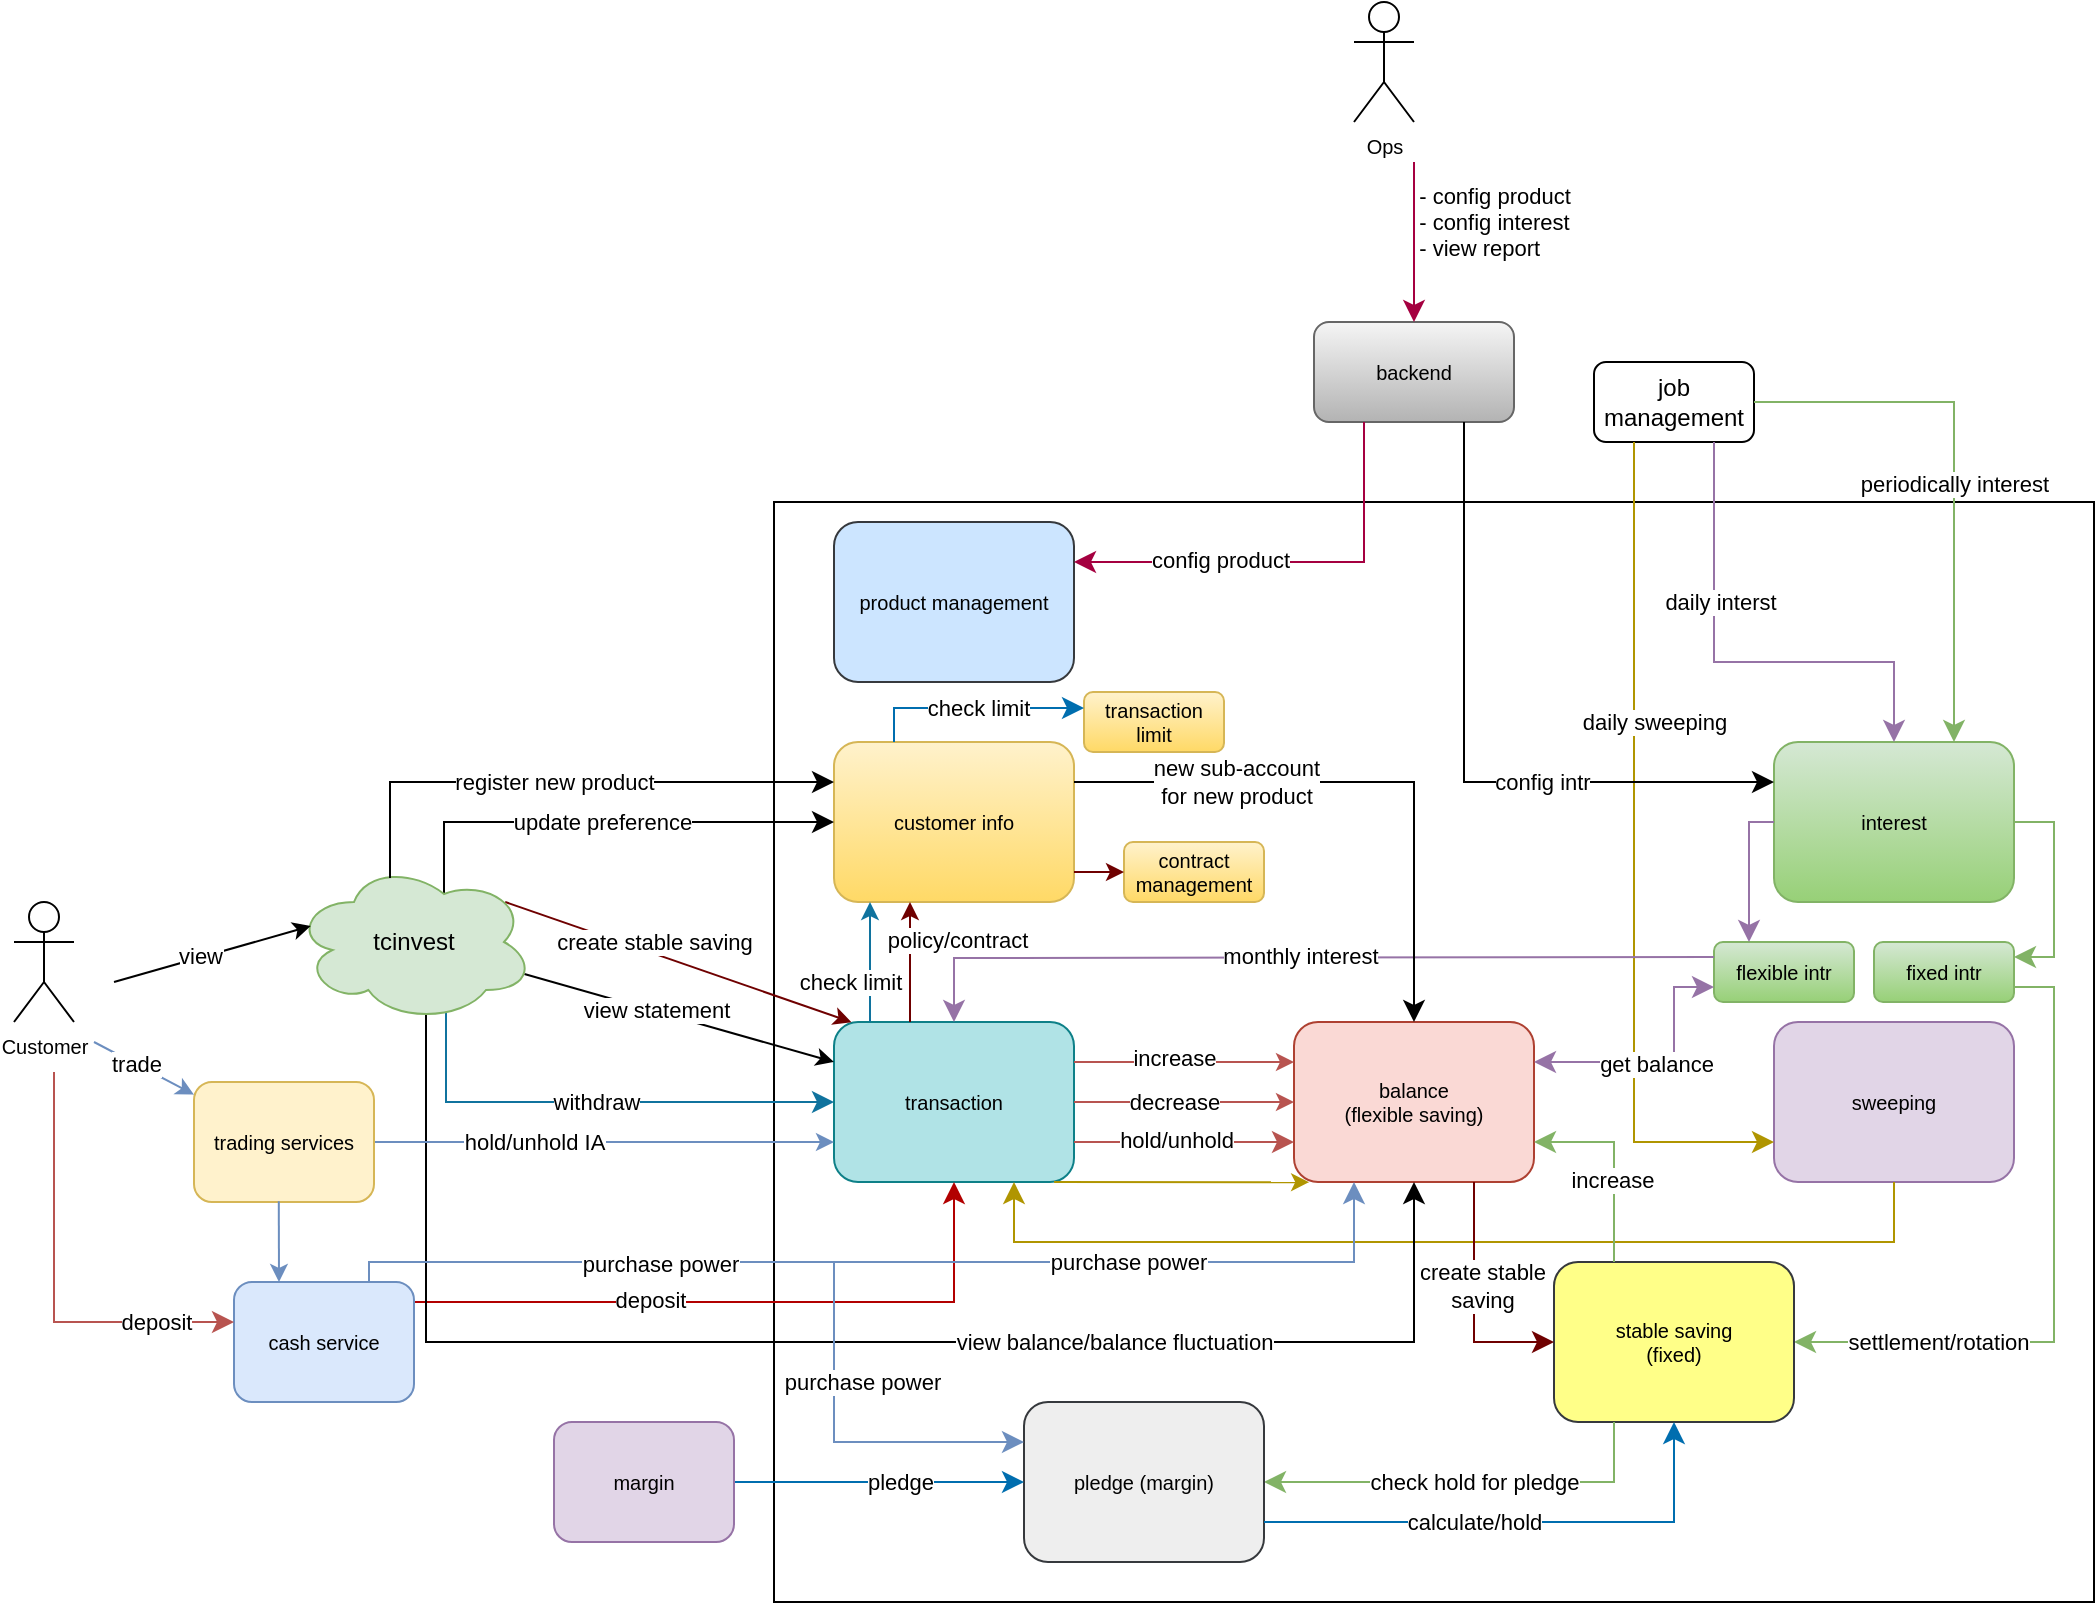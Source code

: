 <mxfile version="20.8.15" type="github">
  <diagram id="QirQOxqdsBDgFj3gGUnx" name="Page-1">
    <mxGraphModel dx="2212" dy="1907" grid="1" gridSize="10" guides="1" tooltips="1" connect="1" arrows="1" fold="1" page="1" pageScale="1" pageWidth="850" pageHeight="1100" math="0" shadow="0">
      <root>
        <mxCell id="0" />
        <mxCell id="1" parent="0" />
        <mxCell id="ImQqx0ltVzmmWUaQApum-51" value="" style="rounded=0;whiteSpace=wrap;html=1;fontColor=default;" parent="1" vertex="1">
          <mxGeometry x="180" y="100" width="660" height="550" as="geometry" />
        </mxCell>
        <mxCell id="02onX3YyNPy_yh-qRUFS-19" value="Customer" style="shape=umlActor;verticalLabelPosition=bottom;verticalAlign=top;html=1;outlineConnect=0;fontSize=10;" parent="1" vertex="1">
          <mxGeometry x="-200" y="300" width="30" height="60" as="geometry" />
        </mxCell>
        <mxCell id="02onX3YyNPy_yh-qRUFS-50" value="transaction" style="rounded=1;whiteSpace=wrap;html=1;fontSize=10;fillColor=#b0e3e6;strokeColor=#0e8088;" parent="1" vertex="1">
          <mxGeometry x="210" y="360" width="120" height="80" as="geometry" />
        </mxCell>
        <mxCell id="02onX3YyNPy_yh-qRUFS-51" value="backend" style="rounded=1;whiteSpace=wrap;html=1;fontSize=10;fillColor=#f5f5f5;gradientColor=#b3b3b3;strokeColor=#666666;" parent="1" vertex="1">
          <mxGeometry x="450" y="10" width="100" height="50" as="geometry" />
        </mxCell>
        <mxCell id="02onX3YyNPy_yh-qRUFS-52" value="sweeping" style="rounded=1;whiteSpace=wrap;html=1;fontSize=10;fillColor=#e1d5e7;strokeColor=#9673a6;" parent="1" vertex="1">
          <mxGeometry x="680" y="360" width="120" height="80" as="geometry" />
        </mxCell>
        <mxCell id="02onX3YyNPy_yh-qRUFS-53" value="customer info" style="rounded=1;whiteSpace=wrap;html=1;fontSize=10;fillColor=#fff2cc;gradientColor=#ffd966;strokeColor=#d6b656;" parent="1" vertex="1">
          <mxGeometry x="210" y="220" width="120" height="80" as="geometry" />
        </mxCell>
        <mxCell id="02onX3YyNPy_yh-qRUFS-54" value="balance&lt;br&gt;(flexible saving)" style="rounded=1;whiteSpace=wrap;html=1;fontSize=10;fillColor=#fad9d5;strokeColor=#ae4132;" parent="1" vertex="1">
          <mxGeometry x="440" y="360" width="120" height="80" as="geometry" />
        </mxCell>
        <mxCell id="02onX3YyNPy_yh-qRUFS-55" value="interest" style="rounded=1;whiteSpace=wrap;html=1;fontSize=10;fillColor=#d5e8d4;gradientColor=#97d077;strokeColor=#82b366;" parent="1" vertex="1">
          <mxGeometry x="680" y="220" width="120" height="80" as="geometry" />
        </mxCell>
        <mxCell id="ImQqx0ltVzmmWUaQApum-5" value="" style="edgeStyle=elbowEdgeStyle;elbow=vertical;endArrow=classic;html=1;curved=0;rounded=0;endSize=8;startSize=8;entryX=0.5;entryY=1;entryDx=0;entryDy=0;fillColor=#e51400;strokeColor=#B20000;exitX=1;exitY=0.75;exitDx=0;exitDy=0;" parent="1" target="02onX3YyNPy_yh-qRUFS-50" edge="1" source="jaPn64TZXsZsPoWDlisM-8">
          <mxGeometry width="50" height="50" relative="1" as="geometry">
            <mxPoint x="70" y="450" as="sourcePoint" />
            <mxPoint x="310" y="480" as="targetPoint" />
            <Array as="points">
              <mxPoint x="180" y="500" />
              <mxPoint x="190" y="520" />
            </Array>
          </mxGeometry>
        </mxCell>
        <mxCell id="ImQqx0ltVzmmWUaQApum-6" value="deposit" style="edgeLabel;html=1;align=center;verticalAlign=middle;resizable=0;points=[];" parent="ImQqx0ltVzmmWUaQApum-5" vertex="1" connectable="0">
          <mxGeometry x="-0.169" y="-2" relative="1" as="geometry">
            <mxPoint x="1" y="-3" as="offset" />
          </mxGeometry>
        </mxCell>
        <mxCell id="ImQqx0ltVzmmWUaQApum-7" value="" style="endArrow=classic;html=1;rounded=0;entryX=0;entryY=0.5;entryDx=0;entryDy=0;exitX=1;exitY=0.5;exitDx=0;exitDy=0;fillColor=#f8cecc;strokeColor=#b85450;" parent="1" source="02onX3YyNPy_yh-qRUFS-50" target="02onX3YyNPy_yh-qRUFS-54" edge="1">
          <mxGeometry width="50" height="50" relative="1" as="geometry">
            <mxPoint x="260" y="380" as="sourcePoint" />
            <mxPoint x="310" y="330" as="targetPoint" />
          </mxGeometry>
        </mxCell>
        <mxCell id="ImQqx0ltVzmmWUaQApum-10" value="decrease" style="edgeLabel;html=1;align=center;verticalAlign=middle;resizable=0;points=[];" parent="ImQqx0ltVzmmWUaQApum-7" vertex="1" connectable="0">
          <mxGeometry x="-0.226" relative="1" as="geometry">
            <mxPoint x="7" as="offset" />
          </mxGeometry>
        </mxCell>
        <mxCell id="ImQqx0ltVzmmWUaQApum-9" value="job management" style="rounded=1;whiteSpace=wrap;html=1;" parent="1" vertex="1">
          <mxGeometry x="590" y="30" width="80" height="40" as="geometry" />
        </mxCell>
        <mxCell id="ImQqx0ltVzmmWUaQApum-11" value="Ops" style="shape=umlActor;verticalLabelPosition=bottom;verticalAlign=top;html=1;outlineConnect=0;fontSize=10;" parent="1" vertex="1">
          <mxGeometry x="470" y="-150" width="30" height="60" as="geometry" />
        </mxCell>
        <mxCell id="ImQqx0ltVzmmWUaQApum-12" value="" style="edgeStyle=elbowEdgeStyle;elbow=vertical;endArrow=classic;html=1;curved=0;rounded=0;endSize=8;startSize=8;exitX=0.75;exitY=1;exitDx=0;exitDy=0;entryX=0.5;entryY=0;entryDx=0;entryDy=0;fillColor=#e1d5e7;strokeColor=#9673a6;" parent="1" source="ImQqx0ltVzmmWUaQApum-9" target="02onX3YyNPy_yh-qRUFS-55" edge="1">
          <mxGeometry width="50" height="50" relative="1" as="geometry">
            <mxPoint x="610" y="240" as="sourcePoint" />
            <mxPoint x="660" y="190" as="targetPoint" />
            <Array as="points">
              <mxPoint x="730" y="180" />
            </Array>
          </mxGeometry>
        </mxCell>
        <mxCell id="ImQqx0ltVzmmWUaQApum-13" value="daily interst" style="edgeLabel;html=1;align=center;verticalAlign=middle;resizable=0;points=[];" parent="ImQqx0ltVzmmWUaQApum-12" vertex="1" connectable="0">
          <mxGeometry x="-0.108" y="3" relative="1" as="geometry">
            <mxPoint y="-27" as="offset" />
          </mxGeometry>
        </mxCell>
        <mxCell id="ImQqx0ltVzmmWUaQApum-15" value="" style="edgeStyle=elbowEdgeStyle;elbow=vertical;endArrow=classic;html=1;curved=0;rounded=0;endSize=8;startSize=8;entryX=0.5;entryY=0;entryDx=0;entryDy=0;fillColor=#d80073;strokeColor=#A50040;" parent="1" target="02onX3YyNPy_yh-qRUFS-51" edge="1">
          <mxGeometry width="50" height="50" relative="1" as="geometry">
            <mxPoint x="500" y="-70" as="sourcePoint" />
            <mxPoint x="420" y="320" as="targetPoint" />
            <Array as="points">
              <mxPoint x="460" y="-30" />
            </Array>
          </mxGeometry>
        </mxCell>
        <mxCell id="ImQqx0ltVzmmWUaQApum-45" value="&lt;div style=&quot;text-align: left;&quot;&gt;- config product&lt;/div&gt;&lt;div style=&quot;text-align: left;&quot;&gt;- config interest&lt;/div&gt;&lt;div style=&quot;text-align: left;&quot;&gt;- view report&lt;/div&gt;" style="edgeLabel;html=1;align=center;verticalAlign=middle;resizable=0;points=[];fontColor=default;" parent="ImQqx0ltVzmmWUaQApum-15" vertex="1" connectable="0">
          <mxGeometry x="-0.146" y="-1" relative="1" as="geometry">
            <mxPoint x="41" y="-4" as="offset" />
          </mxGeometry>
        </mxCell>
        <mxCell id="ImQqx0ltVzmmWUaQApum-19" value="" style="edgeStyle=elbowEdgeStyle;elbow=vertical;endArrow=classic;html=1;curved=0;rounded=0;endSize=8;startSize=8;exitX=0.25;exitY=1;exitDx=0;exitDy=0;fillColor=#e3c800;strokeColor=#B09500;" parent="1" source="ImQqx0ltVzmmWUaQApum-9" edge="1">
          <mxGeometry width="50" height="50" relative="1" as="geometry">
            <mxPoint x="510" y="310" as="sourcePoint" />
            <mxPoint x="680" y="420" as="targetPoint" />
            <Array as="points">
              <mxPoint x="630" y="420" />
              <mxPoint x="660" y="330" />
            </Array>
          </mxGeometry>
        </mxCell>
        <mxCell id="ImQqx0ltVzmmWUaQApum-20" value="daily sweeping" style="edgeLabel;html=1;align=center;verticalAlign=middle;resizable=0;points=[];fontColor=default;" parent="ImQqx0ltVzmmWUaQApum-19" vertex="1" connectable="0">
          <mxGeometry x="0.168" y="-1" relative="1" as="geometry">
            <mxPoint x="11" y="-106" as="offset" />
          </mxGeometry>
        </mxCell>
        <mxCell id="ImQqx0ltVzmmWUaQApum-21" value="" style="edgeStyle=segmentEdgeStyle;endArrow=classic;html=1;curved=0;rounded=0;endSize=8;startSize=8;fillColor=#b1ddf0;strokeColor=#10739e;entryX=0;entryY=0.5;entryDx=0;entryDy=0;exitX=0.8;exitY=0.8;exitDx=0;exitDy=0;exitPerimeter=0;" parent="1" target="02onX3YyNPy_yh-qRUFS-50" edge="1" source="jaPn64TZXsZsPoWDlisM-1">
          <mxGeometry width="50" height="50" relative="1" as="geometry">
            <mxPoint x="100" y="400" as="sourcePoint" />
            <mxPoint x="210" y="407" as="targetPoint" />
            <Array as="points">
              <mxPoint x="16" y="400" />
            </Array>
          </mxGeometry>
        </mxCell>
        <mxCell id="ImQqx0ltVzmmWUaQApum-22" value="withdraw" style="edgeLabel;html=1;align=center;verticalAlign=middle;resizable=0;points=[];" parent="ImQqx0ltVzmmWUaQApum-21" vertex="1" connectable="0">
          <mxGeometry x="-0.16" y="1" relative="1" as="geometry">
            <mxPoint x="37" y="1" as="offset" />
          </mxGeometry>
        </mxCell>
        <mxCell id="ImQqx0ltVzmmWUaQApum-23" value="" style="endArrow=classic;html=1;rounded=0;entryX=0.25;entryY=1;entryDx=0;entryDy=0;exitX=0.25;exitY=0;exitDx=0;exitDy=0;fillColor=#b1ddf0;strokeColor=#10739e;" parent="1" edge="1">
          <mxGeometry width="50" height="50" relative="1" as="geometry">
            <mxPoint x="228" y="360" as="sourcePoint" />
            <mxPoint x="228" y="300" as="targetPoint" />
          </mxGeometry>
        </mxCell>
        <mxCell id="ImQqx0ltVzmmWUaQApum-24" value="check limit" style="edgeLabel;html=1;align=center;verticalAlign=middle;resizable=0;points=[];" parent="ImQqx0ltVzmmWUaQApum-23" vertex="1" connectable="0">
          <mxGeometry x="-0.329" relative="1" as="geometry">
            <mxPoint x="-10" as="offset" />
          </mxGeometry>
        </mxCell>
        <mxCell id="ImQqx0ltVzmmWUaQApum-27" value="" style="edgeStyle=elbowEdgeStyle;elbow=horizontal;endArrow=classic;html=1;curved=0;rounded=0;endSize=8;startSize=8;entryX=0.75;entryY=1;entryDx=0;entryDy=0;exitX=0.5;exitY=1;exitDx=0;exitDy=0;fillColor=#e3c800;strokeColor=#B09500;" parent="1" source="02onX3YyNPy_yh-qRUFS-52" target="02onX3YyNPy_yh-qRUFS-50" edge="1">
          <mxGeometry width="50" height="50" relative="1" as="geometry">
            <mxPoint x="400" y="370" as="sourcePoint" />
            <mxPoint x="450" y="320" as="targetPoint" />
            <Array as="points">
              <mxPoint x="620" y="470" />
            </Array>
          </mxGeometry>
        </mxCell>
        <mxCell id="ImQqx0ltVzmmWUaQApum-29" value="" style="edgeStyle=elbowEdgeStyle;elbow=vertical;endArrow=classic;html=1;curved=0;rounded=0;endSize=8;startSize=8;fontColor=default;entryX=0.75;entryY=0;entryDx=0;entryDy=0;exitX=1;exitY=0.5;exitDx=0;exitDy=0;fillColor=#d5e8d4;gradientColor=#97d077;strokeColor=#82b366;" parent="1" source="ImQqx0ltVzmmWUaQApum-9" target="02onX3YyNPy_yh-qRUFS-55" edge="1">
          <mxGeometry width="50" height="50" relative="1" as="geometry">
            <mxPoint x="440" y="240" as="sourcePoint" />
            <mxPoint x="490" y="190" as="targetPoint" />
            <Array as="points">
              <mxPoint x="720" y="50" />
              <mxPoint x="750" y="120" />
            </Array>
          </mxGeometry>
        </mxCell>
        <mxCell id="ImQqx0ltVzmmWUaQApum-30" value="periodically interest" style="edgeLabel;html=1;align=center;verticalAlign=middle;resizable=0;points=[];fontColor=default;" parent="ImQqx0ltVzmmWUaQApum-29" vertex="1" connectable="0">
          <mxGeometry x="0.045" relative="1" as="geometry">
            <mxPoint as="offset" />
          </mxGeometry>
        </mxCell>
        <mxCell id="ImQqx0ltVzmmWUaQApum-31" value="" style="edgeStyle=orthogonalEdgeStyle;elbow=vertical;endArrow=classic;html=1;rounded=0;endSize=8;startSize=8;fontColor=default;exitX=1;exitY=0.75;exitDx=0;exitDy=0;fillColor=#d5e8d4;gradientColor=#97d077;strokeColor=#82b366;entryX=1;entryY=0.5;entryDx=0;entryDy=0;" parent="1" source="ImQqx0ltVzmmWUaQApum-35" target="ImQqx0ltVzmmWUaQApum-79" edge="1">
          <mxGeometry width="50" height="50" relative="1" as="geometry">
            <mxPoint x="510" y="300" as="sourcePoint" />
            <mxPoint x="283" y="440" as="targetPoint" />
            <Array as="points">
              <mxPoint x="820" y="343" />
              <mxPoint x="820" y="520" />
            </Array>
          </mxGeometry>
        </mxCell>
        <mxCell id="ImQqx0ltVzmmWUaQApum-82" value="settlement/rotation" style="edgeLabel;html=1;align=center;verticalAlign=middle;resizable=0;points=[];fontColor=default;" parent="ImQqx0ltVzmmWUaQApum-31" vertex="1" connectable="0">
          <mxGeometry x="0.562" relative="1" as="geometry">
            <mxPoint as="offset" />
          </mxGeometry>
        </mxCell>
        <mxCell id="ImQqx0ltVzmmWUaQApum-32" value="" style="edgeStyle=elbowEdgeStyle;elbow=vertical;endArrow=classic;html=1;curved=0;rounded=0;endSize=8;startSize=8;fontColor=default;exitX=1;exitY=0.75;exitDx=0;exitDy=0;entryX=0;entryY=0.75;entryDx=0;entryDy=0;fillColor=#f8cecc;strokeColor=#b85450;" parent="1" source="02onX3YyNPy_yh-qRUFS-50" target="02onX3YyNPy_yh-qRUFS-54" edge="1">
          <mxGeometry width="50" height="50" relative="1" as="geometry">
            <mxPoint x="550" y="420" as="sourcePoint" />
            <mxPoint x="600" y="370" as="targetPoint" />
          </mxGeometry>
        </mxCell>
        <mxCell id="ImQqx0ltVzmmWUaQApum-33" value="hold/unhold" style="edgeLabel;html=1;align=center;verticalAlign=middle;resizable=0;points=[];fontColor=default;" parent="ImQqx0ltVzmmWUaQApum-32" vertex="1" connectable="0">
          <mxGeometry x="-0.086" y="1" relative="1" as="geometry">
            <mxPoint as="offset" />
          </mxGeometry>
        </mxCell>
        <mxCell id="ImQqx0ltVzmmWUaQApum-34" value="flexible intr" style="rounded=1;whiteSpace=wrap;html=1;fontSize=10;fillColor=#d5e8d4;gradientColor=#97d077;strokeColor=#82b366;" parent="1" vertex="1">
          <mxGeometry x="650" y="320" width="70" height="30" as="geometry" />
        </mxCell>
        <mxCell id="ImQqx0ltVzmmWUaQApum-35" value="fixed intr" style="rounded=1;whiteSpace=wrap;html=1;fontSize=10;fillColor=#d5e8d4;gradientColor=#97d077;strokeColor=#82b366;" parent="1" vertex="1">
          <mxGeometry x="730" y="320" width="70" height="30" as="geometry" />
        </mxCell>
        <mxCell id="ImQqx0ltVzmmWUaQApum-36" value="" style="edgeStyle=elbowEdgeStyle;elbow=horizontal;endArrow=classic;html=1;curved=0;rounded=0;endSize=8;startSize=8;fontColor=default;fillColor=#d5e8d4;gradientColor=#97d077;strokeColor=#82b366;entryX=1;entryY=0.25;entryDx=0;entryDy=0;exitX=1;exitY=0.5;exitDx=0;exitDy=0;" parent="1" source="02onX3YyNPy_yh-qRUFS-55" target="ImQqx0ltVzmmWUaQApum-35" edge="1">
          <mxGeometry width="50" height="50" relative="1" as="geometry">
            <mxPoint x="580" y="330" as="sourcePoint" />
            <mxPoint x="630" y="280" as="targetPoint" />
            <Array as="points">
              <mxPoint x="820" y="310" />
            </Array>
          </mxGeometry>
        </mxCell>
        <mxCell id="ImQqx0ltVzmmWUaQApum-37" value="" style="edgeStyle=elbowEdgeStyle;elbow=vertical;endArrow=classic;html=1;curved=0;rounded=0;endSize=8;startSize=8;fontColor=default;exitX=0;exitY=0.5;exitDx=0;exitDy=0;entryX=0.25;entryY=0;entryDx=0;entryDy=0;fillColor=#e1d5e7;strokeColor=#9673a6;" parent="1" source="02onX3YyNPy_yh-qRUFS-55" target="ImQqx0ltVzmmWUaQApum-34" edge="1">
          <mxGeometry width="50" height="50" relative="1" as="geometry">
            <mxPoint x="580" y="250" as="sourcePoint" />
            <mxPoint x="650" y="280" as="targetPoint" />
            <Array as="points">
              <mxPoint x="670" y="260" />
            </Array>
          </mxGeometry>
        </mxCell>
        <mxCell id="ImQqx0ltVzmmWUaQApum-40" value="" style="edgeStyle=elbowEdgeStyle;elbow=vertical;endArrow=classic;html=1;curved=0;rounded=0;endSize=8;startSize=8;fontColor=default;exitX=0.75;exitY=1;exitDx=0;exitDy=0;entryX=0;entryY=0.25;entryDx=0;entryDy=0;" parent="1" source="02onX3YyNPy_yh-qRUFS-51" target="02onX3YyNPy_yh-qRUFS-55" edge="1">
          <mxGeometry width="50" height="50" relative="1" as="geometry">
            <mxPoint x="530" y="230" as="sourcePoint" />
            <mxPoint x="580" y="180" as="targetPoint" />
            <Array as="points">
              <mxPoint x="610" y="240" />
            </Array>
          </mxGeometry>
        </mxCell>
        <mxCell id="ImQqx0ltVzmmWUaQApum-44" value="config intr" style="edgeLabel;html=1;align=center;verticalAlign=middle;resizable=0;points=[];fontColor=default;" parent="ImQqx0ltVzmmWUaQApum-40" vertex="1" connectable="0">
          <mxGeometry x="0.287" relative="1" as="geometry">
            <mxPoint x="3" as="offset" />
          </mxGeometry>
        </mxCell>
        <mxCell id="ImQqx0ltVzmmWUaQApum-48" value="" style="edgeStyle=elbowEdgeStyle;elbow=vertical;endArrow=classic;html=1;curved=0;rounded=0;endSize=8;startSize=8;fontColor=default;entryX=0;entryY=0.5;entryDx=0;entryDy=0;exitX=0.625;exitY=0.2;exitDx=0;exitDy=0;exitPerimeter=0;" parent="1" target="02onX3YyNPy_yh-qRUFS-53" edge="1" source="jaPn64TZXsZsPoWDlisM-1">
          <mxGeometry width="50" height="50" relative="1" as="geometry">
            <mxPoint x="70" y="350" as="sourcePoint" />
            <mxPoint x="170" y="280" as="targetPoint" />
            <Array as="points">
              <mxPoint x="140" y="260" />
            </Array>
          </mxGeometry>
        </mxCell>
        <mxCell id="ImQqx0ltVzmmWUaQApum-50" value="update preference" style="edgeLabel;html=1;align=center;verticalAlign=middle;resizable=0;points=[];fontColor=default;" parent="ImQqx0ltVzmmWUaQApum-48" vertex="1" connectable="0">
          <mxGeometry x="0.271" y="-1" relative="1" as="geometry">
            <mxPoint x="-32" y="-1" as="offset" />
          </mxGeometry>
        </mxCell>
        <mxCell id="ImQqx0ltVzmmWUaQApum-54" value="" style="edgeStyle=elbowEdgeStyle;elbow=vertical;endArrow=classic;html=1;curved=0;rounded=0;endSize=8;startSize=8;fontColor=default;exitX=0;exitY=0.25;exitDx=0;exitDy=0;entryX=0.5;entryY=0;entryDx=0;entryDy=0;fillColor=#e1d5e7;strokeColor=#9673a6;" parent="1" source="ImQqx0ltVzmmWUaQApum-34" target="02onX3YyNPy_yh-qRUFS-50" edge="1">
          <mxGeometry width="50" height="50" relative="1" as="geometry">
            <mxPoint x="530" y="360" as="sourcePoint" />
            <mxPoint x="580" y="310" as="targetPoint" />
            <Array as="points">
              <mxPoint x="460" y="328" />
            </Array>
          </mxGeometry>
        </mxCell>
        <mxCell id="ImQqx0ltVzmmWUaQApum-55" value="monthly interest" style="edgeLabel;html=1;align=center;verticalAlign=middle;resizable=0;points=[];fontColor=default;" parent="ImQqx0ltVzmmWUaQApum-54" vertex="1" connectable="0">
          <mxGeometry x="0.005" y="2" relative="1" as="geometry">
            <mxPoint y="-3" as="offset" />
          </mxGeometry>
        </mxCell>
        <mxCell id="ImQqx0ltVzmmWUaQApum-58" value="" style="endArrow=classic;html=1;rounded=0;fontColor=default;elbow=vertical;exitX=1;exitY=0.25;exitDx=0;exitDy=0;entryX=0;entryY=0.25;entryDx=0;entryDy=0;fillColor=#f8cecc;strokeColor=#b85450;" parent="1" source="02onX3YyNPy_yh-qRUFS-50" target="02onX3YyNPy_yh-qRUFS-54" edge="1">
          <mxGeometry width="50" height="50" relative="1" as="geometry">
            <mxPoint x="510" y="320" as="sourcePoint" />
            <mxPoint x="560" y="270" as="targetPoint" />
          </mxGeometry>
        </mxCell>
        <mxCell id="ImQqx0ltVzmmWUaQApum-59" value="increase" style="edgeLabel;html=1;align=center;verticalAlign=middle;resizable=0;points=[];fontColor=default;" parent="ImQqx0ltVzmmWUaQApum-58" vertex="1" connectable="0">
          <mxGeometry x="-0.148" y="2" relative="1" as="geometry">
            <mxPoint x="3" as="offset" />
          </mxGeometry>
        </mxCell>
        <mxCell id="ImQqx0ltVzmmWUaQApum-60" value="" style="endArrow=classic;html=1;rounded=0;fontColor=default;elbow=vertical;exitX=0.917;exitY=1;exitDx=0;exitDy=0;entryX=0.063;entryY=1.001;entryDx=0;entryDy=0;exitPerimeter=0;entryPerimeter=0;fillColor=#e3c800;strokeColor=#B09500;" parent="1" source="02onX3YyNPy_yh-qRUFS-50" target="02onX3YyNPy_yh-qRUFS-54" edge="1">
          <mxGeometry width="50" height="50" relative="1" as="geometry">
            <mxPoint x="390" y="270" as="sourcePoint" />
            <mxPoint x="440" y="220" as="targetPoint" />
          </mxGeometry>
        </mxCell>
        <mxCell id="ImQqx0ltVzmmWUaQApum-62" value="" style="edgeStyle=elbowEdgeStyle;elbow=vertical;endArrow=classic;html=1;curved=0;rounded=0;endSize=8;startSize=8;strokeColor=default;fontColor=default;entryX=0.5;entryY=1;entryDx=0;entryDy=0;exitX=0.55;exitY=0.95;exitDx=0;exitDy=0;exitPerimeter=0;" parent="1" target="02onX3YyNPy_yh-qRUFS-54" edge="1" source="jaPn64TZXsZsPoWDlisM-1">
          <mxGeometry width="50" height="50" relative="1" as="geometry">
            <mxPoint x="40" y="380" as="sourcePoint" />
            <mxPoint x="510" y="480" as="targetPoint" />
            <Array as="points">
              <mxPoint x="240" y="520" />
              <mxPoint x="270" y="530" />
            </Array>
          </mxGeometry>
        </mxCell>
        <mxCell id="ImQqx0ltVzmmWUaQApum-63" value="view balance/balance fluctuation" style="edgeLabel;html=1;align=center;verticalAlign=middle;resizable=0;points=[];fontColor=default;" parent="ImQqx0ltVzmmWUaQApum-62" vertex="1" connectable="0">
          <mxGeometry x="-0.107" y="-3" relative="1" as="geometry">
            <mxPoint x="178" y="-3" as="offset" />
          </mxGeometry>
        </mxCell>
        <mxCell id="ImQqx0ltVzmmWUaQApum-64" value="" style="endArrow=classic;html=1;rounded=0;strokeColor=default;fontColor=default;elbow=vertical;entryX=0;entryY=0.25;entryDx=0;entryDy=0;exitX=0.96;exitY=0.7;exitDx=0;exitDy=0;exitPerimeter=0;" parent="1" target="02onX3YyNPy_yh-qRUFS-50" edge="1" source="jaPn64TZXsZsPoWDlisM-1">
          <mxGeometry width="50" height="50" relative="1" as="geometry">
            <mxPoint x="100" y="380" as="sourcePoint" />
            <mxPoint x="510" y="490" as="targetPoint" />
          </mxGeometry>
        </mxCell>
        <mxCell id="ImQqx0ltVzmmWUaQApum-65" value="view statement" style="edgeLabel;html=1;align=center;verticalAlign=middle;resizable=0;points=[];fontColor=default;" parent="ImQqx0ltVzmmWUaQApum-64" vertex="1" connectable="0">
          <mxGeometry x="-0.153" y="1" relative="1" as="geometry">
            <mxPoint as="offset" />
          </mxGeometry>
        </mxCell>
        <mxCell id="ImQqx0ltVzmmWUaQApum-66" value="" style="endArrow=classic;html=1;rounded=0;strokeColor=#6c8ebf;fontColor=default;elbow=vertical;entryX=0;entryY=0.75;entryDx=0;entryDy=0;fillColor=#dae8fc;gradientColor=#7ea6e0;" parent="1" target="02onX3YyNPy_yh-qRUFS-50" edge="1" source="jaPn64TZXsZsPoWDlisM-4">
          <mxGeometry width="50" height="50" relative="1" as="geometry">
            <mxPoint x="100" y="420" as="sourcePoint" />
            <mxPoint x="290" y="340" as="targetPoint" />
          </mxGeometry>
        </mxCell>
        <mxCell id="ImQqx0ltVzmmWUaQApum-67" value="hold/unhold IA" style="edgeLabel;html=1;align=center;verticalAlign=middle;resizable=0;points=[];fontColor=default;" parent="ImQqx0ltVzmmWUaQApum-66" vertex="1" connectable="0">
          <mxGeometry x="-0.341" relative="1" as="geometry">
            <mxPoint x="4" as="offset" />
          </mxGeometry>
        </mxCell>
        <mxCell id="ImQqx0ltVzmmWUaQApum-71" value="" style="edgeStyle=elbowEdgeStyle;elbow=horizontal;endArrow=classic;html=1;curved=0;rounded=0;endSize=8;startSize=8;strokeColor=#9673a6;fontColor=default;entryX=0;entryY=0.75;entryDx=0;entryDy=0;exitX=1;exitY=0.25;exitDx=0;exitDy=0;fillColor=#e1d5e7;startArrow=classic;startFill=1;" parent="1" source="02onX3YyNPy_yh-qRUFS-54" target="ImQqx0ltVzmmWUaQApum-34" edge="1">
          <mxGeometry width="50" height="50" relative="1" as="geometry">
            <mxPoint x="490" y="250" as="sourcePoint" />
            <mxPoint x="540" y="200" as="targetPoint" />
            <Array as="points">
              <mxPoint x="630" y="350" />
            </Array>
          </mxGeometry>
        </mxCell>
        <mxCell id="ImQqx0ltVzmmWUaQApum-72" value="get balance" style="edgeLabel;html=1;align=center;verticalAlign=middle;resizable=0;points=[];fontColor=default;" parent="ImQqx0ltVzmmWUaQApum-71" vertex="1" connectable="0">
          <mxGeometry x="-0.461" y="-1" relative="1" as="geometry">
            <mxPoint x="26" as="offset" />
          </mxGeometry>
        </mxCell>
        <mxCell id="ImQqx0ltVzmmWUaQApum-79" value="stable saving&lt;br&gt;(fixed)" style="rounded=1;whiteSpace=wrap;html=1;fontSize=10;fillColor=#ffff88;strokeColor=#36393d;" parent="1" vertex="1">
          <mxGeometry x="570" y="480" width="120" height="80" as="geometry" />
        </mxCell>
        <mxCell id="ImQqx0ltVzmmWUaQApum-80" value="" style="edgeStyle=elbowEdgeStyle;elbow=vertical;endArrow=classic;html=1;curved=0;rounded=0;endSize=8;startSize=8;strokeColor=#6F0000;fontColor=default;entryX=0;entryY=0.5;entryDx=0;entryDy=0;exitX=0.75;exitY=1;exitDx=0;exitDy=0;fillColor=#a20025;" parent="1" source="02onX3YyNPy_yh-qRUFS-54" target="ImQqx0ltVzmmWUaQApum-79" edge="1">
          <mxGeometry width="50" height="50" relative="1" as="geometry">
            <mxPoint x="480" y="470" as="sourcePoint" />
            <mxPoint x="530" y="420" as="targetPoint" />
            <Array as="points">
              <mxPoint x="550" y="520" />
            </Array>
          </mxGeometry>
        </mxCell>
        <mxCell id="ImQqx0ltVzmmWUaQApum-92" value="create stable&lt;br&gt;saving" style="edgeLabel;html=1;align=center;verticalAlign=middle;resizable=0;points=[];fontColor=default;" parent="ImQqx0ltVzmmWUaQApum-80" vertex="1" connectable="0">
          <mxGeometry x="-0.312" y="1" relative="1" as="geometry">
            <mxPoint x="3" y="10" as="offset" />
          </mxGeometry>
        </mxCell>
        <mxCell id="ImQqx0ltVzmmWUaQApum-84" value="" style="edgeStyle=elbowEdgeStyle;elbow=vertical;endArrow=classic;html=1;curved=0;rounded=0;endSize=8;startSize=8;strokeColor=#82b366;fontColor=default;entryX=1;entryY=0.5;entryDx=0;entryDy=0;fillColor=#d5e8d4;" parent="1" target="aAvzafearKKZfVRR0bBZ-3" edge="1">
          <mxGeometry width="50" height="50" relative="1" as="geometry">
            <mxPoint x="600" y="560" as="sourcePoint" />
            <mxPoint x="580" y="300" as="targetPoint" />
            <Array as="points">
              <mxPoint x="520" y="590" />
            </Array>
          </mxGeometry>
        </mxCell>
        <mxCell id="ImQqx0ltVzmmWUaQApum-85" value="check hold for pledge" style="edgeLabel;html=1;align=center;verticalAlign=middle;resizable=0;points=[];fontColor=default;" parent="ImQqx0ltVzmmWUaQApum-84" vertex="1" connectable="0">
          <mxGeometry x="-0.26" y="1" relative="1" as="geometry">
            <mxPoint x="-24" y="-1" as="offset" />
          </mxGeometry>
        </mxCell>
        <mxCell id="ImQqx0ltVzmmWUaQApum-88" value="" style="endArrow=classic;html=1;rounded=0;strokeColor=#6F0000;fontColor=default;entryX=0.073;entryY=0.001;entryDx=0;entryDy=0;entryPerimeter=0;fillColor=#a20025;exitX=0.88;exitY=0.25;exitDx=0;exitDy=0;exitPerimeter=0;" parent="1" target="02onX3YyNPy_yh-qRUFS-50" edge="1" source="jaPn64TZXsZsPoWDlisM-1">
          <mxGeometry width="50" height="50" relative="1" as="geometry">
            <mxPoint x="100" y="360" as="sourcePoint" />
            <mxPoint x="320" y="340" as="targetPoint" />
          </mxGeometry>
        </mxCell>
        <mxCell id="ImQqx0ltVzmmWUaQApum-91" value="create stable saving" style="edgeLabel;html=1;align=center;verticalAlign=middle;resizable=0;points=[];fontColor=default;" parent="ImQqx0ltVzmmWUaQApum-88" vertex="1" connectable="0">
          <mxGeometry x="-0.37" relative="1" as="geometry">
            <mxPoint x="20" y="1" as="offset" />
          </mxGeometry>
        </mxCell>
        <mxCell id="ImQqx0ltVzmmWUaQApum-93" value="" style="endArrow=classic;html=1;rounded=0;strokeColor=#6F0000;fontColor=default;entryX=0.25;entryY=1;entryDx=0;entryDy=0;exitX=0.25;exitY=0;exitDx=0;exitDy=0;fillColor=#a20025;" parent="1" edge="1">
          <mxGeometry width="50" height="50" relative="1" as="geometry">
            <mxPoint x="248" y="360" as="sourcePoint" />
            <mxPoint x="248" y="300" as="targetPoint" />
          </mxGeometry>
        </mxCell>
        <mxCell id="ImQqx0ltVzmmWUaQApum-94" value="&amp;nbsp;policy/contract" style="edgeLabel;html=1;align=center;verticalAlign=middle;resizable=0;points=[];fontColor=default;" parent="ImQqx0ltVzmmWUaQApum-93" vertex="1" connectable="0">
          <mxGeometry x="0.378" relative="1" as="geometry">
            <mxPoint x="22" as="offset" />
          </mxGeometry>
        </mxCell>
        <mxCell id="ImQqx0ltVzmmWUaQApum-95" value="contract management" style="rounded=1;whiteSpace=wrap;html=1;fontSize=10;fillColor=#fff2cc;strokeColor=#d6b656;gradientColor=#ffd966;" parent="1" vertex="1">
          <mxGeometry x="355" y="270" width="70" height="30" as="geometry" />
        </mxCell>
        <mxCell id="ImQqx0ltVzmmWUaQApum-96" value="" style="endArrow=classic;html=1;rounded=0;strokeColor=#6F0000;fontColor=default;entryX=0;entryY=0.5;entryDx=0;entryDy=0;fillColor=#a20025;" parent="1" target="ImQqx0ltVzmmWUaQApum-95" edge="1">
          <mxGeometry width="50" height="50" relative="1" as="geometry">
            <mxPoint x="330" y="285" as="sourcePoint" />
            <mxPoint x="430" y="270" as="targetPoint" />
          </mxGeometry>
        </mxCell>
        <mxCell id="ImQqx0ltVzmmWUaQApum-97" value="transaction limit" style="rounded=1;whiteSpace=wrap;html=1;fontSize=10;fillColor=#fff2cc;strokeColor=#d6b656;gradientColor=#ffd966;" parent="1" vertex="1">
          <mxGeometry x="335" y="195" width="70" height="30" as="geometry" />
        </mxCell>
        <mxCell id="ImQqx0ltVzmmWUaQApum-98" value="" style="edgeStyle=elbowEdgeStyle;elbow=vertical;endArrow=classic;html=1;curved=0;rounded=0;endSize=8;startSize=8;strokeColor=#006EAF;fontColor=default;entryX=0;entryY=0.25;entryDx=0;entryDy=0;exitX=0.25;exitY=0;exitDx=0;exitDy=0;fillColor=#1ba1e2;" parent="1" source="02onX3YyNPy_yh-qRUFS-53" target="ImQqx0ltVzmmWUaQApum-97" edge="1">
          <mxGeometry width="50" height="50" relative="1" as="geometry">
            <mxPoint x="230" y="250" as="sourcePoint" />
            <mxPoint x="280" y="200" as="targetPoint" />
            <Array as="points">
              <mxPoint x="280" y="203" />
            </Array>
          </mxGeometry>
        </mxCell>
        <mxCell id="ImQqx0ltVzmmWUaQApum-99" value="check limit" style="edgeLabel;html=1;align=center;verticalAlign=middle;resizable=0;points=[];fontColor=default;" parent="ImQqx0ltVzmmWUaQApum-98" vertex="1" connectable="0">
          <mxGeometry x="0.042" relative="1" as="geometry">
            <mxPoint as="offset" />
          </mxGeometry>
        </mxCell>
        <mxCell id="aAvzafearKKZfVRR0bBZ-3" value="pledge (margin)" style="rounded=1;whiteSpace=wrap;html=1;fontSize=10;fillColor=#eeeeee;strokeColor=#36393d;" parent="1" vertex="1">
          <mxGeometry x="305" y="550" width="120" height="80" as="geometry" />
        </mxCell>
        <mxCell id="aAvzafearKKZfVRR0bBZ-4" value="" style="edgeStyle=elbowEdgeStyle;elbow=vertical;endArrow=classic;html=1;curved=0;rounded=0;endSize=8;startSize=8;exitX=0.25;exitY=0;exitDx=0;exitDy=0;fillColor=#d5e8d4;strokeColor=#82b366;gradientColor=#97d077;" parent="1" source="ImQqx0ltVzmmWUaQApum-79" edge="1">
          <mxGeometry width="50" height="50" relative="1" as="geometry">
            <mxPoint x="520" y="510" as="sourcePoint" />
            <mxPoint x="560" y="420" as="targetPoint" />
            <Array as="points">
              <mxPoint x="570" y="420" />
            </Array>
          </mxGeometry>
        </mxCell>
        <mxCell id="aAvzafearKKZfVRR0bBZ-5" value="increase" style="edgeLabel;html=1;align=center;verticalAlign=middle;resizable=0;points=[];" parent="aAvzafearKKZfVRR0bBZ-4" vertex="1" connectable="0">
          <mxGeometry x="-0.184" y="1" relative="1" as="geometry">
            <mxPoint as="offset" />
          </mxGeometry>
        </mxCell>
        <mxCell id="aAvzafearKKZfVRR0bBZ-6" value="" style="edgeStyle=elbowEdgeStyle;elbow=vertical;endArrow=classic;html=1;curved=0;rounded=0;endSize=8;startSize=8;entryX=0;entryY=0.5;entryDx=0;entryDy=0;fillColor=#1ba1e2;strokeColor=#006EAF;exitX=1;exitY=0.5;exitDx=0;exitDy=0;" parent="1" target="aAvzafearKKZfVRR0bBZ-3" edge="1" source="jaPn64TZXsZsPoWDlisM-10">
          <mxGeometry width="50" height="50" relative="1" as="geometry">
            <mxPoint x="90" y="440" as="sourcePoint" />
            <mxPoint x="420" y="420" as="targetPoint" />
            <Array as="points">
              <mxPoint x="190" y="590" />
            </Array>
          </mxGeometry>
        </mxCell>
        <mxCell id="aAvzafearKKZfVRR0bBZ-7" value="pledge" style="edgeLabel;html=1;align=center;verticalAlign=middle;resizable=0;points=[];" parent="aAvzafearKKZfVRR0bBZ-6" vertex="1" connectable="0">
          <mxGeometry x="0.142" y="-1" relative="1" as="geometry">
            <mxPoint y="-1" as="offset" />
          </mxGeometry>
        </mxCell>
        <mxCell id="aAvzafearKKZfVRR0bBZ-8" value="" style="edgeStyle=elbowEdgeStyle;elbow=vertical;endArrow=classic;html=1;curved=0;rounded=0;endSize=8;startSize=8;exitX=1;exitY=0.75;exitDx=0;exitDy=0;entryX=0.5;entryY=1;entryDx=0;entryDy=0;fillColor=#1ba1e2;strokeColor=#006EAF;" parent="1" source="aAvzafearKKZfVRR0bBZ-3" target="ImQqx0ltVzmmWUaQApum-79" edge="1">
          <mxGeometry width="50" height="50" relative="1" as="geometry">
            <mxPoint x="370" y="530" as="sourcePoint" />
            <mxPoint x="420" y="480" as="targetPoint" />
            <Array as="points">
              <mxPoint x="430" y="610" />
            </Array>
          </mxGeometry>
        </mxCell>
        <mxCell id="aAvzafearKKZfVRR0bBZ-9" value="calculate/hold" style="edgeLabel;html=1;align=center;verticalAlign=middle;resizable=0;points=[];" parent="aAvzafearKKZfVRR0bBZ-8" vertex="1" connectable="0">
          <mxGeometry x="-0.459" relative="1" as="geometry">
            <mxPoint x="36" as="offset" />
          </mxGeometry>
        </mxCell>
        <mxCell id="aAvzafearKKZfVRR0bBZ-17" value="product management" style="rounded=1;whiteSpace=wrap;html=1;fontSize=10;fillColor=#cce5ff;strokeColor=#36393d;" parent="1" vertex="1">
          <mxGeometry x="210" y="110" width="120" height="80" as="geometry" />
        </mxCell>
        <mxCell id="aAvzafearKKZfVRR0bBZ-18" value="" style="edgeStyle=elbowEdgeStyle;elbow=vertical;endArrow=classic;html=1;curved=0;rounded=0;endSize=8;startSize=8;exitX=0.25;exitY=1;exitDx=0;exitDy=0;fillColor=#d80073;strokeColor=#A50040;entryX=1;entryY=0.25;entryDx=0;entryDy=0;" parent="1" source="02onX3YyNPy_yh-qRUFS-51" target="aAvzafearKKZfVRR0bBZ-17" edge="1">
          <mxGeometry width="50" height="50" relative="1" as="geometry">
            <mxPoint x="410" y="220" as="sourcePoint" />
            <mxPoint x="330" y="180" as="targetPoint" />
            <Array as="points">
              <mxPoint x="460" y="130" />
              <mxPoint x="480" y="140" />
            </Array>
          </mxGeometry>
        </mxCell>
        <mxCell id="aAvzafearKKZfVRR0bBZ-19" value="config product" style="edgeLabel;html=1;align=center;verticalAlign=middle;resizable=0;points=[];" parent="aAvzafearKKZfVRR0bBZ-18" vertex="1" connectable="0">
          <mxGeometry x="0.699" relative="1" as="geometry">
            <mxPoint x="40" y="-1" as="offset" />
          </mxGeometry>
        </mxCell>
        <mxCell id="jaPn64TZXsZsPoWDlisM-1" value="tcinvest" style="ellipse;shape=cloud;whiteSpace=wrap;html=1;fillColor=#d5e8d4;strokeColor=#82b366;" vertex="1" parent="1">
          <mxGeometry x="-60" y="280" width="120" height="80" as="geometry" />
        </mxCell>
        <mxCell id="jaPn64TZXsZsPoWDlisM-3" value="" style="endArrow=classic;html=1;rounded=0;entryX=0.07;entryY=0.4;entryDx=0;entryDy=0;entryPerimeter=0;" edge="1" parent="1" target="jaPn64TZXsZsPoWDlisM-1">
          <mxGeometry width="50" height="50" relative="1" as="geometry">
            <mxPoint x="-150" y="340" as="sourcePoint" />
            <mxPoint x="330" y="390" as="targetPoint" />
          </mxGeometry>
        </mxCell>
        <mxCell id="jaPn64TZXsZsPoWDlisM-15" value="view" style="edgeLabel;html=1;align=center;verticalAlign=middle;resizable=0;points=[];" vertex="1" connectable="0" parent="jaPn64TZXsZsPoWDlisM-3">
          <mxGeometry x="-0.119" y="1" relative="1" as="geometry">
            <mxPoint as="offset" />
          </mxGeometry>
        </mxCell>
        <mxCell id="jaPn64TZXsZsPoWDlisM-4" value="trading services" style="rounded=1;whiteSpace=wrap;html=1;fontSize=10;fillColor=#fff2cc;strokeColor=#d6b656;" vertex="1" parent="1">
          <mxGeometry x="-110" y="390" width="90" height="60" as="geometry" />
        </mxCell>
        <mxCell id="jaPn64TZXsZsPoWDlisM-7" value="" style="endArrow=classic;html=1;rounded=0;fillColor=#dae8fc;gradientColor=#7ea6e0;strokeColor=#6c8ebf;" edge="1" parent="1" target="jaPn64TZXsZsPoWDlisM-4">
          <mxGeometry width="50" height="50" relative="1" as="geometry">
            <mxPoint x="-160" y="370" as="sourcePoint" />
            <mxPoint x="210" y="500" as="targetPoint" />
          </mxGeometry>
        </mxCell>
        <mxCell id="jaPn64TZXsZsPoWDlisM-14" value="trade" style="edgeLabel;html=1;align=center;verticalAlign=middle;resizable=0;points=[];" vertex="1" connectable="0" parent="jaPn64TZXsZsPoWDlisM-7">
          <mxGeometry x="-0.324" y="1" relative="1" as="geometry">
            <mxPoint x="3" y="3" as="offset" />
          </mxGeometry>
        </mxCell>
        <mxCell id="jaPn64TZXsZsPoWDlisM-8" value="cash service" style="rounded=1;whiteSpace=wrap;html=1;fontSize=10;fillColor=#dae8fc;strokeColor=#6c8ebf;" vertex="1" parent="1">
          <mxGeometry x="-90" y="490" width="90" height="60" as="geometry" />
        </mxCell>
        <mxCell id="jaPn64TZXsZsPoWDlisM-10" value="margin" style="rounded=1;whiteSpace=wrap;html=1;fontSize=10;fillColor=#e1d5e7;strokeColor=#9673a6;" vertex="1" parent="1">
          <mxGeometry x="70" y="560" width="90" height="60" as="geometry" />
        </mxCell>
        <mxCell id="jaPn64TZXsZsPoWDlisM-12" value="" style="edgeStyle=elbowEdgeStyle;elbow=vertical;endArrow=classic;html=1;curved=0;rounded=0;endSize=8;startSize=8;fillColor=#f8cecc;strokeColor=#b85450;gradientColor=#ea6b66;" edge="1" parent="1">
          <mxGeometry width="50" height="50" relative="1" as="geometry">
            <mxPoint x="-180" y="385" as="sourcePoint" />
            <mxPoint x="-90" y="510" as="targetPoint" />
            <Array as="points">
              <mxPoint x="-130" y="510" />
            </Array>
          </mxGeometry>
        </mxCell>
        <mxCell id="jaPn64TZXsZsPoWDlisM-13" value="deposit" style="edgeLabel;html=1;align=center;verticalAlign=middle;resizable=0;points=[];" vertex="1" connectable="0" parent="jaPn64TZXsZsPoWDlisM-12">
          <mxGeometry x="0.196" y="1" relative="1" as="geometry">
            <mxPoint x="47" y="1" as="offset" />
          </mxGeometry>
        </mxCell>
        <mxCell id="jaPn64TZXsZsPoWDlisM-16" value="" style="edgeStyle=elbowEdgeStyle;elbow=vertical;endArrow=classic;html=1;curved=0;rounded=0;endSize=8;startSize=8;entryX=0.25;entryY=1;entryDx=0;entryDy=0;exitX=0.75;exitY=0;exitDx=0;exitDy=0;fillColor=#dae8fc;gradientColor=#7ea6e0;strokeColor=#6c8ebf;" edge="1" parent="1" source="jaPn64TZXsZsPoWDlisM-8" target="02onX3YyNPy_yh-qRUFS-54">
          <mxGeometry width="50" height="50" relative="1" as="geometry">
            <mxPoint x="150" y="500" as="sourcePoint" />
            <mxPoint x="200" y="450" as="targetPoint" />
            <Array as="points">
              <mxPoint x="210" y="480" />
            </Array>
          </mxGeometry>
        </mxCell>
        <mxCell id="jaPn64TZXsZsPoWDlisM-17" value="purchase power" style="edgeLabel;html=1;align=center;verticalAlign=middle;resizable=0;points=[];" vertex="1" connectable="0" parent="jaPn64TZXsZsPoWDlisM-16">
          <mxGeometry x="-0.426" y="-1" relative="1" as="geometry">
            <mxPoint as="offset" />
          </mxGeometry>
        </mxCell>
        <mxCell id="jaPn64TZXsZsPoWDlisM-20" value="purchase power" style="edgeLabel;html=1;align=center;verticalAlign=middle;resizable=0;points=[];" vertex="1" connectable="0" parent="jaPn64TZXsZsPoWDlisM-16">
          <mxGeometry x="0.436" relative="1" as="geometry">
            <mxPoint as="offset" />
          </mxGeometry>
        </mxCell>
        <mxCell id="jaPn64TZXsZsPoWDlisM-18" value="" style="edgeStyle=elbowEdgeStyle;elbow=vertical;endArrow=classic;html=1;curved=0;rounded=0;endSize=8;startSize=8;entryX=0;entryY=0.25;entryDx=0;entryDy=0;fillColor=#dae8fc;gradientColor=#7ea6e0;strokeColor=#6c8ebf;" edge="1" parent="1" target="aAvzafearKKZfVRR0bBZ-3">
          <mxGeometry width="50" height="50" relative="1" as="geometry">
            <mxPoint x="210" y="480" as="sourcePoint" />
            <mxPoint x="260" y="380" as="targetPoint" />
            <Array as="points">
              <mxPoint x="260" y="570" />
            </Array>
          </mxGeometry>
        </mxCell>
        <mxCell id="jaPn64TZXsZsPoWDlisM-19" value="purchase power" style="edgeLabel;html=1;align=center;verticalAlign=middle;resizable=0;points=[];" vertex="1" connectable="0" parent="jaPn64TZXsZsPoWDlisM-18">
          <mxGeometry x="-0.356" y="-2" relative="1" as="geometry">
            <mxPoint x="16" as="offset" />
          </mxGeometry>
        </mxCell>
        <mxCell id="jaPn64TZXsZsPoWDlisM-22" value="" style="edgeStyle=elbowEdgeStyle;elbow=vertical;endArrow=classic;html=1;curved=0;rounded=0;endSize=8;startSize=8;exitX=1;exitY=0.25;exitDx=0;exitDy=0;" edge="1" parent="1" source="02onX3YyNPy_yh-qRUFS-53" target="02onX3YyNPy_yh-qRUFS-54">
          <mxGeometry width="50" height="50" relative="1" as="geometry">
            <mxPoint x="350" y="190" as="sourcePoint" />
            <mxPoint x="400" y="140" as="targetPoint" />
            <Array as="points">
              <mxPoint x="410" y="240" />
            </Array>
          </mxGeometry>
        </mxCell>
        <mxCell id="jaPn64TZXsZsPoWDlisM-25" value="new sub-account &lt;br&gt;for new product" style="edgeLabel;html=1;align=center;verticalAlign=middle;resizable=0;points=[];" vertex="1" connectable="0" parent="jaPn64TZXsZsPoWDlisM-22">
          <mxGeometry x="-0.659" y="-1" relative="1" as="geometry">
            <mxPoint x="31" y="-1" as="offset" />
          </mxGeometry>
        </mxCell>
        <mxCell id="jaPn64TZXsZsPoWDlisM-23" value="" style="edgeStyle=elbowEdgeStyle;elbow=vertical;endArrow=classic;html=1;curved=0;rounded=0;endSize=8;startSize=8;exitX=0.4;exitY=0.1;exitDx=0;exitDy=0;exitPerimeter=0;entryX=0;entryY=0.25;entryDx=0;entryDy=0;" edge="1" parent="1" source="jaPn64TZXsZsPoWDlisM-1" target="02onX3YyNPy_yh-qRUFS-53">
          <mxGeometry width="50" height="50" relative="1" as="geometry">
            <mxPoint x="320" y="230" as="sourcePoint" />
            <mxPoint x="370" y="180" as="targetPoint" />
            <Array as="points">
              <mxPoint x="100" y="240" />
            </Array>
          </mxGeometry>
        </mxCell>
        <mxCell id="jaPn64TZXsZsPoWDlisM-24" value="register new product" style="edgeLabel;html=1;align=center;verticalAlign=middle;resizable=0;points=[];" vertex="1" connectable="0" parent="jaPn64TZXsZsPoWDlisM-23">
          <mxGeometry x="-0.297" relative="1" as="geometry">
            <mxPoint x="35" as="offset" />
          </mxGeometry>
        </mxCell>
        <mxCell id="jaPn64TZXsZsPoWDlisM-30" value="" style="endArrow=classic;html=1;rounded=0;exitX=0.471;exitY=0.993;exitDx=0;exitDy=0;entryX=0.25;entryY=0;entryDx=0;entryDy=0;exitPerimeter=0;fillColor=#dae8fc;strokeColor=#6c8ebf;" edge="1" parent="1" source="jaPn64TZXsZsPoWDlisM-4" target="jaPn64TZXsZsPoWDlisM-8">
          <mxGeometry width="50" height="50" relative="1" as="geometry">
            <mxPoint x="50" y="440" as="sourcePoint" />
            <mxPoint x="100" y="390" as="targetPoint" />
          </mxGeometry>
        </mxCell>
      </root>
    </mxGraphModel>
  </diagram>
</mxfile>

